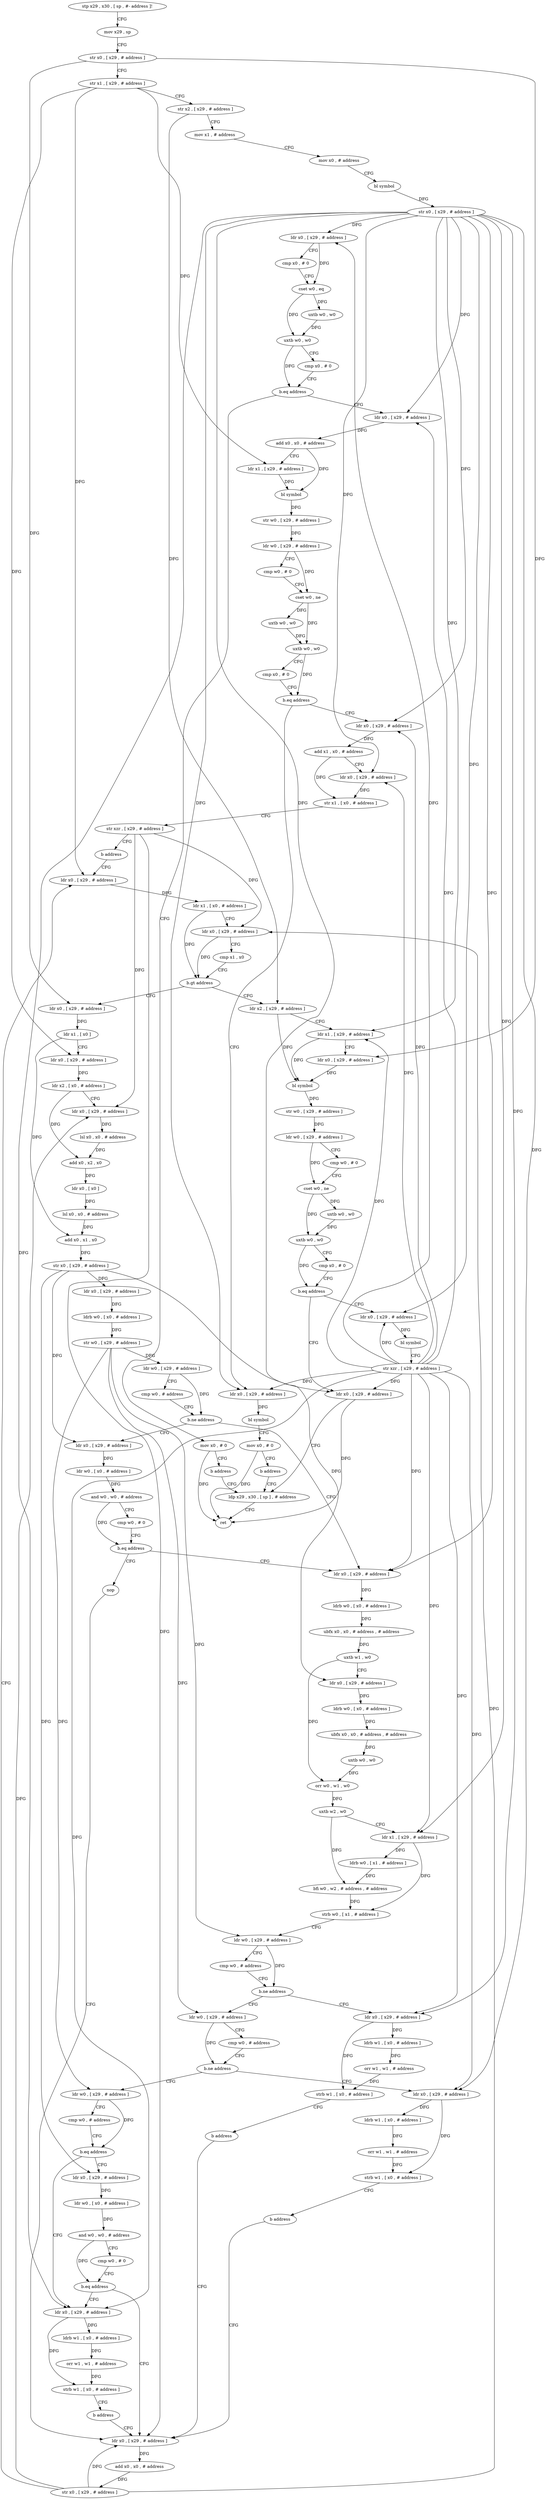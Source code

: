 digraph "func" {
"4401704" [label = "stp x29 , x30 , [ sp , #- address ]!" ]
"4401708" [label = "mov x29 , sp" ]
"4401712" [label = "str x0 , [ x29 , # address ]" ]
"4401716" [label = "str x1 , [ x29 , # address ]" ]
"4401720" [label = "str x2 , [ x29 , # address ]" ]
"4401724" [label = "mov x1 , # address" ]
"4401728" [label = "mov x0 , # address" ]
"4401732" [label = "bl symbol" ]
"4401736" [label = "str x0 , [ x29 , # address ]" ]
"4401740" [label = "ldr x0 , [ x29 , # address ]" ]
"4401744" [label = "cmp x0 , # 0" ]
"4401748" [label = "cset w0 , eq" ]
"4401752" [label = "uxtb w0 , w0" ]
"4401756" [label = "uxtb w0 , w0" ]
"4401760" [label = "cmp x0 , # 0" ]
"4401764" [label = "b.eq address" ]
"4401776" [label = "ldr x0 , [ x29 , # address ]" ]
"4401768" [label = "mov x0 , # 0" ]
"4401780" [label = "add x0 , x0 , # address" ]
"4401784" [label = "ldr x1 , [ x29 , # address ]" ]
"4401788" [label = "bl symbol" ]
"4401792" [label = "str w0 , [ x29 , # address ]" ]
"4401796" [label = "ldr w0 , [ x29 , # address ]" ]
"4401800" [label = "cmp w0 , # 0" ]
"4401804" [label = "cset w0 , ne" ]
"4401808" [label = "uxtb w0 , w0" ]
"4401812" [label = "uxtb w0 , w0" ]
"4401816" [label = "cmp x0 , # 0" ]
"4401820" [label = "b.eq address" ]
"4401840" [label = "ldr x0 , [ x29 , # address ]" ]
"4401824" [label = "ldr x0 , [ x29 , # address ]" ]
"4401772" [label = "b address" ]
"4402224" [label = "ldp x29 , x30 , [ sp ] , # address" ]
"4401844" [label = "add x1 , x0 , # address" ]
"4401848" [label = "ldr x0 , [ x29 , # address ]" ]
"4401852" [label = "str x1 , [ x0 , # address ]" ]
"4401856" [label = "str xzr , [ x29 , # address ]" ]
"4401860" [label = "b address" ]
"4402140" [label = "ldr x0 , [ x29 , # address ]" ]
"4401828" [label = "bl symbol" ]
"4401832" [label = "mov x0 , # 0" ]
"4401836" [label = "b address" ]
"4402228" [label = "ret" ]
"4402144" [label = "ldr x1 , [ x0 , # address ]" ]
"4402148" [label = "ldr x0 , [ x29 , # address ]" ]
"4402152" [label = "cmp x1 , x0" ]
"4402156" [label = "b.gt address" ]
"4401864" [label = "ldr x0 , [ x29 , # address ]" ]
"4402160" [label = "ldr x2 , [ x29 , # address ]" ]
"4401868" [label = "ldr x1 , [ x0 ]" ]
"4401872" [label = "ldr x0 , [ x29 , # address ]" ]
"4401876" [label = "ldr x2 , [ x0 , # address ]" ]
"4401880" [label = "ldr x0 , [ x29 , # address ]" ]
"4401884" [label = "lsl x0 , x0 , # address" ]
"4401888" [label = "add x0 , x2 , x0" ]
"4401892" [label = "ldr x0 , [ x0 ]" ]
"4401896" [label = "lsl x0 , x0 , # address" ]
"4401900" [label = "add x0 , x1 , x0" ]
"4401904" [label = "str x0 , [ x29 , # address ]" ]
"4401908" [label = "ldr x0 , [ x29 , # address ]" ]
"4401912" [label = "ldrb w0 , [ x0 , # address ]" ]
"4401916" [label = "str w0 , [ x29 , # address ]" ]
"4401920" [label = "ldr w0 , [ x29 , # address ]" ]
"4401924" [label = "cmp w0 , # address" ]
"4401928" [label = "b.ne address" ]
"4401952" [label = "ldr x0 , [ x29 , # address ]" ]
"4401932" [label = "ldr x0 , [ x29 , # address ]" ]
"4402164" [label = "ldr x1 , [ x29 , # address ]" ]
"4402168" [label = "ldr x0 , [ x29 , # address ]" ]
"4402172" [label = "bl symbol" ]
"4402176" [label = "str w0 , [ x29 , # address ]" ]
"4402180" [label = "ldr w0 , [ x29 , # address ]" ]
"4402184" [label = "cmp w0 , # 0" ]
"4402188" [label = "cset w0 , ne" ]
"4402192" [label = "uxtb w0 , w0" ]
"4402196" [label = "uxtb w0 , w0" ]
"4402200" [label = "cmp x0 , # 0" ]
"4402204" [label = "b.eq address" ]
"4402220" [label = "ldr x0 , [ x29 , # address ]" ]
"4402208" [label = "ldr x0 , [ x29 , # address ]" ]
"4401956" [label = "ldrb w0 , [ x0 , # address ]" ]
"4401960" [label = "ubfx x0 , x0 , # address , # address" ]
"4401964" [label = "uxtb w1 , w0" ]
"4401968" [label = "ldr x0 , [ x29 , # address ]" ]
"4401972" [label = "ldrb w0 , [ x0 , # address ]" ]
"4401976" [label = "ubfx x0 , x0 , # address , # address" ]
"4401980" [label = "uxtb w0 , w0" ]
"4401984" [label = "orr w0 , w1 , w0" ]
"4401988" [label = "uxtb w2 , w0" ]
"4401992" [label = "ldr x1 , [ x29 , # address ]" ]
"4401996" [label = "ldrb w0 , [ x1 , # address ]" ]
"4402000" [label = "bfi w0 , w2 , # address , # address" ]
"4402004" [label = "strb w0 , [ x1 , # address ]" ]
"4402008" [label = "ldr w0 , [ x29 , # address ]" ]
"4402012" [label = "cmp w0 , # address" ]
"4402016" [label = "b.ne address" ]
"4402040" [label = "ldr w0 , [ x29 , # address ]" ]
"4402020" [label = "ldr x0 , [ x29 , # address ]" ]
"4401936" [label = "ldr w0 , [ x0 , # address ]" ]
"4401940" [label = "and w0 , w0 , # address" ]
"4401944" [label = "cmp w0 , # 0" ]
"4401948" [label = "b.eq address" ]
"4402124" [label = "nop" ]
"4402212" [label = "bl symbol" ]
"4402216" [label = "str xzr , [ x29 , # address ]" ]
"4402044" [label = "cmp w0 , # address" ]
"4402048" [label = "b.ne address" ]
"4402072" [label = "ldr w0 , [ x29 , # address ]" ]
"4402052" [label = "ldr x0 , [ x29 , # address ]" ]
"4402024" [label = "ldrb w1 , [ x0 , # address ]" ]
"4402028" [label = "orr w1 , w1 , # address" ]
"4402032" [label = "strb w1 , [ x0 , # address ]" ]
"4402036" [label = "b address" ]
"4402128" [label = "ldr x0 , [ x29 , # address ]" ]
"4402076" [label = "cmp w0 , # address" ]
"4402080" [label = "b.eq address" ]
"4402104" [label = "ldr x0 , [ x29 , # address ]" ]
"4402084" [label = "ldr x0 , [ x29 , # address ]" ]
"4402056" [label = "ldrb w1 , [ x0 , # address ]" ]
"4402060" [label = "orr w1 , w1 , # address" ]
"4402064" [label = "strb w1 , [ x0 , # address ]" ]
"4402068" [label = "b address" ]
"4402132" [label = "add x0 , x0 , # address" ]
"4402136" [label = "str x0 , [ x29 , # address ]" ]
"4402108" [label = "ldrb w1 , [ x0 , # address ]" ]
"4402112" [label = "orr w1 , w1 , # address" ]
"4402116" [label = "strb w1 , [ x0 , # address ]" ]
"4402120" [label = "b address" ]
"4402088" [label = "ldr w0 , [ x0 , # address ]" ]
"4402092" [label = "and w0 , w0 , # address" ]
"4402096" [label = "cmp w0 , # 0" ]
"4402100" [label = "b.eq address" ]
"4401704" -> "4401708" [ label = "CFG" ]
"4401708" -> "4401712" [ label = "CFG" ]
"4401712" -> "4401716" [ label = "CFG" ]
"4401712" -> "4401864" [ label = "DFG" ]
"4401712" -> "4402168" [ label = "DFG" ]
"4401716" -> "4401720" [ label = "CFG" ]
"4401716" -> "4401784" [ label = "DFG" ]
"4401716" -> "4402140" [ label = "DFG" ]
"4401716" -> "4401872" [ label = "DFG" ]
"4401720" -> "4401724" [ label = "CFG" ]
"4401720" -> "4402160" [ label = "DFG" ]
"4401724" -> "4401728" [ label = "CFG" ]
"4401728" -> "4401732" [ label = "CFG" ]
"4401732" -> "4401736" [ label = "DFG" ]
"4401736" -> "4401740" [ label = "DFG" ]
"4401736" -> "4401776" [ label = "DFG" ]
"4401736" -> "4401840" [ label = "DFG" ]
"4401736" -> "4401848" [ label = "DFG" ]
"4401736" -> "4401824" [ label = "DFG" ]
"4401736" -> "4402164" [ label = "DFG" ]
"4401736" -> "4401952" [ label = "DFG" ]
"4401736" -> "4401992" [ label = "DFG" ]
"4401736" -> "4402020" [ label = "DFG" ]
"4401736" -> "4402052" [ label = "DFG" ]
"4401736" -> "4402220" [ label = "DFG" ]
"4401736" -> "4402208" [ label = "DFG" ]
"4401736" -> "4402104" [ label = "DFG" ]
"4401740" -> "4401744" [ label = "CFG" ]
"4401740" -> "4401748" [ label = "DFG" ]
"4401744" -> "4401748" [ label = "CFG" ]
"4401748" -> "4401752" [ label = "DFG" ]
"4401748" -> "4401756" [ label = "DFG" ]
"4401752" -> "4401756" [ label = "DFG" ]
"4401756" -> "4401760" [ label = "CFG" ]
"4401756" -> "4401764" [ label = "DFG" ]
"4401760" -> "4401764" [ label = "CFG" ]
"4401764" -> "4401776" [ label = "CFG" ]
"4401764" -> "4401768" [ label = "CFG" ]
"4401776" -> "4401780" [ label = "DFG" ]
"4401768" -> "4401772" [ label = "CFG" ]
"4401768" -> "4402228" [ label = "DFG" ]
"4401780" -> "4401784" [ label = "CFG" ]
"4401780" -> "4401788" [ label = "DFG" ]
"4401784" -> "4401788" [ label = "DFG" ]
"4401788" -> "4401792" [ label = "DFG" ]
"4401792" -> "4401796" [ label = "DFG" ]
"4401796" -> "4401800" [ label = "CFG" ]
"4401796" -> "4401804" [ label = "DFG" ]
"4401800" -> "4401804" [ label = "CFG" ]
"4401804" -> "4401808" [ label = "DFG" ]
"4401804" -> "4401812" [ label = "DFG" ]
"4401808" -> "4401812" [ label = "DFG" ]
"4401812" -> "4401816" [ label = "CFG" ]
"4401812" -> "4401820" [ label = "DFG" ]
"4401816" -> "4401820" [ label = "CFG" ]
"4401820" -> "4401840" [ label = "CFG" ]
"4401820" -> "4401824" [ label = "CFG" ]
"4401840" -> "4401844" [ label = "DFG" ]
"4401824" -> "4401828" [ label = "DFG" ]
"4401772" -> "4402224" [ label = "CFG" ]
"4402224" -> "4402228" [ label = "CFG" ]
"4401844" -> "4401848" [ label = "CFG" ]
"4401844" -> "4401852" [ label = "DFG" ]
"4401848" -> "4401852" [ label = "DFG" ]
"4401852" -> "4401856" [ label = "CFG" ]
"4401856" -> "4401860" [ label = "CFG" ]
"4401856" -> "4402148" [ label = "DFG" ]
"4401856" -> "4401880" [ label = "DFG" ]
"4401856" -> "4402128" [ label = "DFG" ]
"4401860" -> "4402140" [ label = "CFG" ]
"4402140" -> "4402144" [ label = "DFG" ]
"4401828" -> "4401832" [ label = "CFG" ]
"4401832" -> "4401836" [ label = "CFG" ]
"4401832" -> "4402228" [ label = "DFG" ]
"4401836" -> "4402224" [ label = "CFG" ]
"4402144" -> "4402148" [ label = "CFG" ]
"4402144" -> "4402156" [ label = "DFG" ]
"4402148" -> "4402152" [ label = "CFG" ]
"4402148" -> "4402156" [ label = "DFG" ]
"4402152" -> "4402156" [ label = "CFG" ]
"4402156" -> "4401864" [ label = "CFG" ]
"4402156" -> "4402160" [ label = "CFG" ]
"4401864" -> "4401868" [ label = "DFG" ]
"4402160" -> "4402164" [ label = "CFG" ]
"4402160" -> "4402172" [ label = "DFG" ]
"4401868" -> "4401872" [ label = "CFG" ]
"4401868" -> "4401900" [ label = "DFG" ]
"4401872" -> "4401876" [ label = "DFG" ]
"4401876" -> "4401880" [ label = "CFG" ]
"4401876" -> "4401888" [ label = "DFG" ]
"4401880" -> "4401884" [ label = "DFG" ]
"4401884" -> "4401888" [ label = "DFG" ]
"4401888" -> "4401892" [ label = "DFG" ]
"4401892" -> "4401896" [ label = "DFG" ]
"4401896" -> "4401900" [ label = "DFG" ]
"4401900" -> "4401904" [ label = "DFG" ]
"4401904" -> "4401908" [ label = "DFG" ]
"4401904" -> "4401968" [ label = "DFG" ]
"4401904" -> "4401932" [ label = "DFG" ]
"4401904" -> "4402084" [ label = "DFG" ]
"4401908" -> "4401912" [ label = "DFG" ]
"4401912" -> "4401916" [ label = "DFG" ]
"4401916" -> "4401920" [ label = "DFG" ]
"4401916" -> "4402008" [ label = "DFG" ]
"4401916" -> "4402040" [ label = "DFG" ]
"4401916" -> "4402072" [ label = "DFG" ]
"4401920" -> "4401924" [ label = "CFG" ]
"4401920" -> "4401928" [ label = "DFG" ]
"4401924" -> "4401928" [ label = "CFG" ]
"4401928" -> "4401952" [ label = "CFG" ]
"4401928" -> "4401932" [ label = "CFG" ]
"4401952" -> "4401956" [ label = "DFG" ]
"4401932" -> "4401936" [ label = "DFG" ]
"4402164" -> "4402168" [ label = "CFG" ]
"4402164" -> "4402172" [ label = "DFG" ]
"4402168" -> "4402172" [ label = "DFG" ]
"4402172" -> "4402176" [ label = "DFG" ]
"4402176" -> "4402180" [ label = "DFG" ]
"4402180" -> "4402184" [ label = "CFG" ]
"4402180" -> "4402188" [ label = "DFG" ]
"4402184" -> "4402188" [ label = "CFG" ]
"4402188" -> "4402192" [ label = "DFG" ]
"4402188" -> "4402196" [ label = "DFG" ]
"4402192" -> "4402196" [ label = "DFG" ]
"4402196" -> "4402200" [ label = "CFG" ]
"4402196" -> "4402204" [ label = "DFG" ]
"4402200" -> "4402204" [ label = "CFG" ]
"4402204" -> "4402220" [ label = "CFG" ]
"4402204" -> "4402208" [ label = "CFG" ]
"4402220" -> "4402224" [ label = "CFG" ]
"4402220" -> "4402228" [ label = "DFG" ]
"4402208" -> "4402212" [ label = "DFG" ]
"4401956" -> "4401960" [ label = "DFG" ]
"4401960" -> "4401964" [ label = "DFG" ]
"4401964" -> "4401968" [ label = "CFG" ]
"4401964" -> "4401984" [ label = "DFG" ]
"4401968" -> "4401972" [ label = "DFG" ]
"4401972" -> "4401976" [ label = "DFG" ]
"4401976" -> "4401980" [ label = "DFG" ]
"4401980" -> "4401984" [ label = "DFG" ]
"4401984" -> "4401988" [ label = "DFG" ]
"4401988" -> "4401992" [ label = "CFG" ]
"4401988" -> "4402000" [ label = "DFG" ]
"4401992" -> "4401996" [ label = "DFG" ]
"4401992" -> "4402004" [ label = "DFG" ]
"4401996" -> "4402000" [ label = "DFG" ]
"4402000" -> "4402004" [ label = "DFG" ]
"4402004" -> "4402008" [ label = "CFG" ]
"4402008" -> "4402012" [ label = "CFG" ]
"4402008" -> "4402016" [ label = "DFG" ]
"4402012" -> "4402016" [ label = "CFG" ]
"4402016" -> "4402040" [ label = "CFG" ]
"4402016" -> "4402020" [ label = "CFG" ]
"4402040" -> "4402044" [ label = "CFG" ]
"4402040" -> "4402048" [ label = "DFG" ]
"4402020" -> "4402024" [ label = "DFG" ]
"4402020" -> "4402032" [ label = "DFG" ]
"4401936" -> "4401940" [ label = "DFG" ]
"4401940" -> "4401944" [ label = "CFG" ]
"4401940" -> "4401948" [ label = "DFG" ]
"4401944" -> "4401948" [ label = "CFG" ]
"4401948" -> "4402124" [ label = "CFG" ]
"4401948" -> "4401952" [ label = "CFG" ]
"4402124" -> "4402128" [ label = "CFG" ]
"4402212" -> "4402216" [ label = "CFG" ]
"4402216" -> "4402220" [ label = "DFG" ]
"4402216" -> "4401740" [ label = "DFG" ]
"4402216" -> "4401776" [ label = "DFG" ]
"4402216" -> "4401840" [ label = "DFG" ]
"4402216" -> "4401848" [ label = "DFG" ]
"4402216" -> "4401824" [ label = "DFG" ]
"4402216" -> "4402164" [ label = "DFG" ]
"4402216" -> "4401952" [ label = "DFG" ]
"4402216" -> "4401992" [ label = "DFG" ]
"4402216" -> "4402020" [ label = "DFG" ]
"4402216" -> "4402052" [ label = "DFG" ]
"4402216" -> "4402208" [ label = "DFG" ]
"4402216" -> "4402104" [ label = "DFG" ]
"4402044" -> "4402048" [ label = "CFG" ]
"4402048" -> "4402072" [ label = "CFG" ]
"4402048" -> "4402052" [ label = "CFG" ]
"4402072" -> "4402076" [ label = "CFG" ]
"4402072" -> "4402080" [ label = "DFG" ]
"4402052" -> "4402056" [ label = "DFG" ]
"4402052" -> "4402064" [ label = "DFG" ]
"4402024" -> "4402028" [ label = "DFG" ]
"4402028" -> "4402032" [ label = "DFG" ]
"4402032" -> "4402036" [ label = "CFG" ]
"4402036" -> "4402128" [ label = "CFG" ]
"4402128" -> "4402132" [ label = "DFG" ]
"4402076" -> "4402080" [ label = "CFG" ]
"4402080" -> "4402104" [ label = "CFG" ]
"4402080" -> "4402084" [ label = "CFG" ]
"4402104" -> "4402108" [ label = "DFG" ]
"4402104" -> "4402116" [ label = "DFG" ]
"4402084" -> "4402088" [ label = "DFG" ]
"4402056" -> "4402060" [ label = "DFG" ]
"4402060" -> "4402064" [ label = "DFG" ]
"4402064" -> "4402068" [ label = "CFG" ]
"4402068" -> "4402128" [ label = "CFG" ]
"4402132" -> "4402136" [ label = "DFG" ]
"4402136" -> "4402140" [ label = "CFG" ]
"4402136" -> "4402148" [ label = "DFG" ]
"4402136" -> "4401880" [ label = "DFG" ]
"4402136" -> "4402128" [ label = "DFG" ]
"4402108" -> "4402112" [ label = "DFG" ]
"4402112" -> "4402116" [ label = "DFG" ]
"4402116" -> "4402120" [ label = "CFG" ]
"4402120" -> "4402128" [ label = "CFG" ]
"4402088" -> "4402092" [ label = "DFG" ]
"4402092" -> "4402096" [ label = "CFG" ]
"4402092" -> "4402100" [ label = "DFG" ]
"4402096" -> "4402100" [ label = "CFG" ]
"4402100" -> "4402128" [ label = "CFG" ]
"4402100" -> "4402104" [ label = "CFG" ]
}
